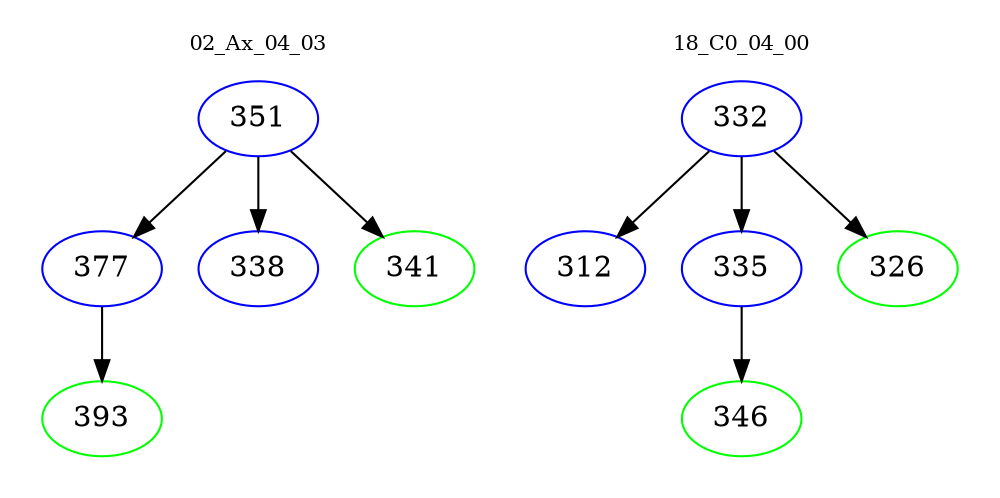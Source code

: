 digraph{
subgraph cluster_0 {
color = white
label = "02_Ax_04_03";
fontsize=10;
T0_351 [label="351", color="blue"]
T0_351 -> T0_377 [color="black"]
T0_377 [label="377", color="blue"]
T0_377 -> T0_393 [color="black"]
T0_393 [label="393", color="green"]
T0_351 -> T0_338 [color="black"]
T0_338 [label="338", color="blue"]
T0_351 -> T0_341 [color="black"]
T0_341 [label="341", color="green"]
}
subgraph cluster_1 {
color = white
label = "18_C0_04_00";
fontsize=10;
T1_332 [label="332", color="blue"]
T1_332 -> T1_312 [color="black"]
T1_312 [label="312", color="blue"]
T1_332 -> T1_335 [color="black"]
T1_335 [label="335", color="blue"]
T1_335 -> T1_346 [color="black"]
T1_346 [label="346", color="green"]
T1_332 -> T1_326 [color="black"]
T1_326 [label="326", color="green"]
}
}
